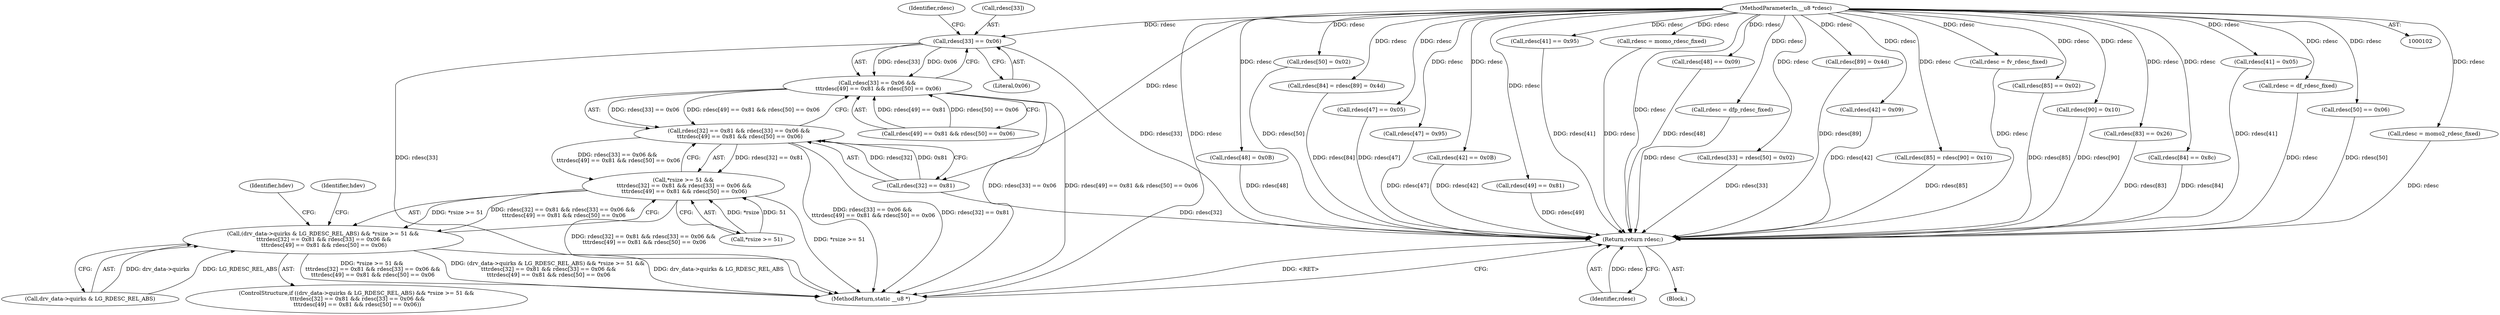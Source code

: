 digraph "0_linux_4ab25786c87eb20857bbb715c3ae34ec8fd6a214_1@pointer" {
"1000186" [label="(Call,rdesc[33] == 0x06)"];
"1000104" [label="(MethodParameterIn,__u8 *rdesc)"];
"1000185" [label="(Call,rdesc[33] == 0x06 &&\n \t\t\trdesc[49] == 0x81 && rdesc[50] == 0x06)"];
"1000179" [label="(Call,rdesc[32] == 0x81 && rdesc[33] == 0x06 &&\n \t\t\trdesc[49] == 0x81 && rdesc[50] == 0x06)"];
"1000174" [label="(Call,*rsize >= 51 &&\n \t\t\trdesc[32] == 0x81 && rdesc[33] == 0x06 &&\n \t\t\trdesc[49] == 0x81 && rdesc[50] == 0x06)"];
"1000168" [label="(Call,(drv_data->quirks & LG_RDESC_REL_ABS) && *rsize >= 51 &&\n \t\t\trdesc[32] == 0x81 && rdesc[33] == 0x06 &&\n \t\t\trdesc[49] == 0x81 && rdesc[50] == 0x06)"];
"1000409" [label="(Return,return rdesc;)"];
"1000379" [label="(Call,rdesc[48] == 0x09)"];
"1000345" [label="(Call,rdesc = dfp_rdesc_fixed)"];
"1000206" [label="(Call,rdesc[33] = rdesc[50] = 0x02)"];
"1000204" [label="(Identifier,hdev)"];
"1000104" [label="(MethodParameterIn,__u8 *rdesc)"];
"1000153" [label="(Call,rdesc[89] = 0x4d)"];
"1000185" [label="(Call,rdesc[33] == 0x06 &&\n \t\t\trdesc[49] == 0x81 && rdesc[50] == 0x06)"];
"1000187" [label="(Call,rdesc[33])"];
"1000411" [label="(MethodReturn,static __u8 *)"];
"1000179" [label="(Call,rdesc[32] == 0x81 && rdesc[33] == 0x06 &&\n \t\t\trdesc[49] == 0x81 && rdesc[50] == 0x06)"];
"1000393" [label="(Call,rdesc[42] = 0x09)"];
"1000158" [label="(Call,rdesc[85] = rdesc[90] = 0x10)"];
"1000326" [label="(Call,rdesc = fv_rdesc_fixed)"];
"1000106" [label="(Block,)"];
"1000180" [label="(Call,rdesc[32] == 0x81)"];
"1000140" [label="(Call,rdesc[85] == 0x02)"];
"1000168" [label="(Call,(drv_data->quirks & LG_RDESC_REL_ABS) && *rsize >= 51 &&\n \t\t\trdesc[32] == 0x81 && rdesc[33] == 0x06 &&\n \t\t\trdesc[49] == 0x81 && rdesc[50] == 0x06)"];
"1000162" [label="(Call,rdesc[90] = 0x10)"];
"1000169" [label="(Call,drv_data->quirks & LG_RDESC_REL_ABS)"];
"1000194" [label="(Identifier,rdesc)"];
"1000129" [label="(Call,rdesc[83] == 0x26)"];
"1000175" [label="(Call,*rsize >= 51)"];
"1000135" [label="(Call,rdesc[84] == 0x8c)"];
"1000388" [label="(Call,rdesc[41] = 0x05)"];
"1000174" [label="(Call,*rsize >= 51 &&\n \t\t\trdesc[32] == 0x81 && rdesc[33] == 0x06 &&\n \t\t\trdesc[49] == 0x81 && rdesc[50] == 0x06)"];
"1000269" [label="(Call,rdesc = df_rdesc_fixed)"];
"1000197" [label="(Call,rdesc[50] == 0x06)"];
"1000307" [label="(Call,rdesc = momo2_rdesc_fixed)"];
"1000403" [label="(Call,rdesc[48] = 0x0B)"];
"1000210" [label="(Call,rdesc[50] = 0x02)"];
"1000149" [label="(Call,rdesc[84] = rdesc[89] = 0x4d)"];
"1000410" [label="(Identifier,rdesc)"];
"1000374" [label="(Call,rdesc[47] == 0x05)"];
"1000217" [label="(Identifier,hdev)"];
"1000398" [label="(Call,rdesc[47] = 0x95)"];
"1000368" [label="(Call,rdesc[42] == 0x0B)"];
"1000167" [label="(ControlStructure,if ((drv_data->quirks & LG_RDESC_REL_ABS) && *rsize >= 51 &&\n \t\t\trdesc[32] == 0x81 && rdesc[33] == 0x06 &&\n \t\t\trdesc[49] == 0x81 && rdesc[50] == 0x06))"];
"1000191" [label="(Call,rdesc[49] == 0x81 && rdesc[50] == 0x06)"];
"1000409" [label="(Return,return rdesc;)"];
"1000186" [label="(Call,rdesc[33] == 0x06)"];
"1000190" [label="(Literal,0x06)"];
"1000192" [label="(Call,rdesc[49] == 0x81)"];
"1000362" [label="(Call,rdesc[41] == 0x95)"];
"1000288" [label="(Call,rdesc = momo_rdesc_fixed)"];
"1000186" -> "1000185"  [label="AST: "];
"1000186" -> "1000190"  [label="CFG: "];
"1000187" -> "1000186"  [label="AST: "];
"1000190" -> "1000186"  [label="AST: "];
"1000194" -> "1000186"  [label="CFG: "];
"1000185" -> "1000186"  [label="CFG: "];
"1000186" -> "1000411"  [label="DDG: rdesc[33]"];
"1000186" -> "1000185"  [label="DDG: rdesc[33]"];
"1000186" -> "1000185"  [label="DDG: 0x06"];
"1000104" -> "1000186"  [label="DDG: rdesc"];
"1000186" -> "1000409"  [label="DDG: rdesc[33]"];
"1000104" -> "1000102"  [label="AST: "];
"1000104" -> "1000411"  [label="DDG: rdesc"];
"1000104" -> "1000129"  [label="DDG: rdesc"];
"1000104" -> "1000135"  [label="DDG: rdesc"];
"1000104" -> "1000140"  [label="DDG: rdesc"];
"1000104" -> "1000149"  [label="DDG: rdesc"];
"1000104" -> "1000153"  [label="DDG: rdesc"];
"1000104" -> "1000158"  [label="DDG: rdesc"];
"1000104" -> "1000162"  [label="DDG: rdesc"];
"1000104" -> "1000180"  [label="DDG: rdesc"];
"1000104" -> "1000192"  [label="DDG: rdesc"];
"1000104" -> "1000197"  [label="DDG: rdesc"];
"1000104" -> "1000206"  [label="DDG: rdesc"];
"1000104" -> "1000210"  [label="DDG: rdesc"];
"1000104" -> "1000269"  [label="DDG: rdesc"];
"1000104" -> "1000288"  [label="DDG: rdesc"];
"1000104" -> "1000307"  [label="DDG: rdesc"];
"1000104" -> "1000326"  [label="DDG: rdesc"];
"1000104" -> "1000345"  [label="DDG: rdesc"];
"1000104" -> "1000362"  [label="DDG: rdesc"];
"1000104" -> "1000368"  [label="DDG: rdesc"];
"1000104" -> "1000374"  [label="DDG: rdesc"];
"1000104" -> "1000379"  [label="DDG: rdesc"];
"1000104" -> "1000388"  [label="DDG: rdesc"];
"1000104" -> "1000393"  [label="DDG: rdesc"];
"1000104" -> "1000398"  [label="DDG: rdesc"];
"1000104" -> "1000403"  [label="DDG: rdesc"];
"1000104" -> "1000409"  [label="DDG: rdesc"];
"1000185" -> "1000179"  [label="AST: "];
"1000185" -> "1000191"  [label="CFG: "];
"1000191" -> "1000185"  [label="AST: "];
"1000179" -> "1000185"  [label="CFG: "];
"1000185" -> "1000411"  [label="DDG: rdesc[33] == 0x06"];
"1000185" -> "1000411"  [label="DDG: rdesc[49] == 0x81 && rdesc[50] == 0x06"];
"1000185" -> "1000179"  [label="DDG: rdesc[33] == 0x06"];
"1000185" -> "1000179"  [label="DDG: rdesc[49] == 0x81 && rdesc[50] == 0x06"];
"1000191" -> "1000185"  [label="DDG: rdesc[49] == 0x81"];
"1000191" -> "1000185"  [label="DDG: rdesc[50] == 0x06"];
"1000179" -> "1000174"  [label="AST: "];
"1000179" -> "1000180"  [label="CFG: "];
"1000180" -> "1000179"  [label="AST: "];
"1000174" -> "1000179"  [label="CFG: "];
"1000179" -> "1000411"  [label="DDG: rdesc[33] == 0x06 &&\n \t\t\trdesc[49] == 0x81 && rdesc[50] == 0x06"];
"1000179" -> "1000411"  [label="DDG: rdesc[32] == 0x81"];
"1000179" -> "1000174"  [label="DDG: rdesc[32] == 0x81"];
"1000179" -> "1000174"  [label="DDG: rdesc[33] == 0x06 &&\n \t\t\trdesc[49] == 0x81 && rdesc[50] == 0x06"];
"1000180" -> "1000179"  [label="DDG: rdesc[32]"];
"1000180" -> "1000179"  [label="DDG: 0x81"];
"1000174" -> "1000168"  [label="AST: "];
"1000174" -> "1000175"  [label="CFG: "];
"1000175" -> "1000174"  [label="AST: "];
"1000168" -> "1000174"  [label="CFG: "];
"1000174" -> "1000411"  [label="DDG: rdesc[32] == 0x81 && rdesc[33] == 0x06 &&\n \t\t\trdesc[49] == 0x81 && rdesc[50] == 0x06"];
"1000174" -> "1000411"  [label="DDG: *rsize >= 51"];
"1000174" -> "1000168"  [label="DDG: *rsize >= 51"];
"1000174" -> "1000168"  [label="DDG: rdesc[32] == 0x81 && rdesc[33] == 0x06 &&\n \t\t\trdesc[49] == 0x81 && rdesc[50] == 0x06"];
"1000175" -> "1000174"  [label="DDG: *rsize"];
"1000175" -> "1000174"  [label="DDG: 51"];
"1000168" -> "1000167"  [label="AST: "];
"1000168" -> "1000169"  [label="CFG: "];
"1000169" -> "1000168"  [label="AST: "];
"1000204" -> "1000168"  [label="CFG: "];
"1000217" -> "1000168"  [label="CFG: "];
"1000168" -> "1000411"  [label="DDG: (drv_data->quirks & LG_RDESC_REL_ABS) && *rsize >= 51 &&\n \t\t\trdesc[32] == 0x81 && rdesc[33] == 0x06 &&\n \t\t\trdesc[49] == 0x81 && rdesc[50] == 0x06"];
"1000168" -> "1000411"  [label="DDG: drv_data->quirks & LG_RDESC_REL_ABS"];
"1000168" -> "1000411"  [label="DDG: *rsize >= 51 &&\n \t\t\trdesc[32] == 0x81 && rdesc[33] == 0x06 &&\n \t\t\trdesc[49] == 0x81 && rdesc[50] == 0x06"];
"1000169" -> "1000168"  [label="DDG: drv_data->quirks"];
"1000169" -> "1000168"  [label="DDG: LG_RDESC_REL_ABS"];
"1000409" -> "1000106"  [label="AST: "];
"1000409" -> "1000410"  [label="CFG: "];
"1000410" -> "1000409"  [label="AST: "];
"1000411" -> "1000409"  [label="CFG: "];
"1000409" -> "1000411"  [label="DDG: <RET>"];
"1000410" -> "1000409"  [label="DDG: rdesc"];
"1000129" -> "1000409"  [label="DDG: rdesc[83]"];
"1000388" -> "1000409"  [label="DDG: rdesc[41]"];
"1000403" -> "1000409"  [label="DDG: rdesc[48]"];
"1000140" -> "1000409"  [label="DDG: rdesc[85]"];
"1000180" -> "1000409"  [label="DDG: rdesc[32]"];
"1000206" -> "1000409"  [label="DDG: rdesc[33]"];
"1000153" -> "1000409"  [label="DDG: rdesc[89]"];
"1000135" -> "1000409"  [label="DDG: rdesc[84]"];
"1000398" -> "1000409"  [label="DDG: rdesc[47]"];
"1000158" -> "1000409"  [label="DDG: rdesc[85]"];
"1000368" -> "1000409"  [label="DDG: rdesc[42]"];
"1000393" -> "1000409"  [label="DDG: rdesc[42]"];
"1000374" -> "1000409"  [label="DDG: rdesc[47]"];
"1000379" -> "1000409"  [label="DDG: rdesc[48]"];
"1000288" -> "1000409"  [label="DDG: rdesc"];
"1000192" -> "1000409"  [label="DDG: rdesc[49]"];
"1000210" -> "1000409"  [label="DDG: rdesc[50]"];
"1000269" -> "1000409"  [label="DDG: rdesc"];
"1000149" -> "1000409"  [label="DDG: rdesc[84]"];
"1000345" -> "1000409"  [label="DDG: rdesc"];
"1000326" -> "1000409"  [label="DDG: rdesc"];
"1000162" -> "1000409"  [label="DDG: rdesc[90]"];
"1000307" -> "1000409"  [label="DDG: rdesc"];
"1000362" -> "1000409"  [label="DDG: rdesc[41]"];
"1000197" -> "1000409"  [label="DDG: rdesc[50]"];
}
